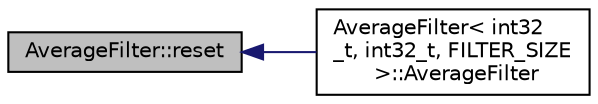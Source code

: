 digraph "AverageFilter::reset"
{
 // INTERACTIVE_SVG=YES
  edge [fontname="Helvetica",fontsize="10",labelfontname="Helvetica",labelfontsize="10"];
  node [fontname="Helvetica",fontsize="10",shape=record];
  rankdir="LR";
  Node1 [label="AverageFilter::reset",height=0.2,width=0.4,color="black", fillcolor="grey75", style="filled", fontcolor="black"];
  Node1 -> Node2 [dir="back",color="midnightblue",fontsize="10",style="solid",fontname="Helvetica"];
  Node2 [label="AverageFilter\< int32\l_t, int32_t, FILTER_SIZE\l \>::AverageFilter",height=0.2,width=0.4,color="black", fillcolor="white", style="filled",URL="$classAverageFilter.html#a69156733dcbed7ae1404a15b1f6c8ced"];
}
